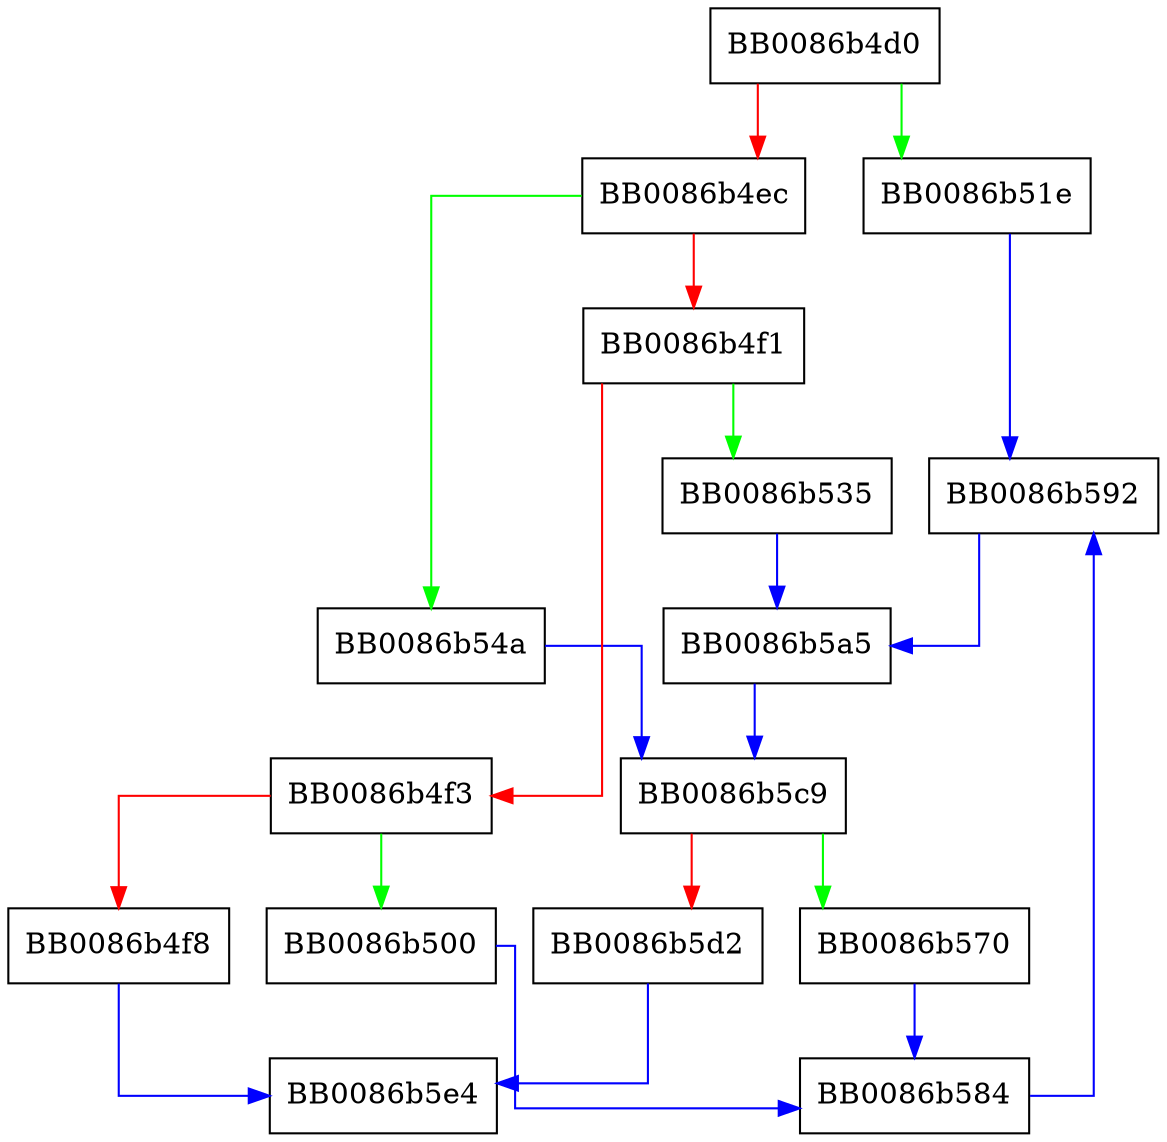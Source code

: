 digraph __mpn_mul_1 {
  node [shape="box"];
  graph [splines=ortho];
  BB0086b4d0 -> BB0086b51e [color="green"];
  BB0086b4d0 -> BB0086b4ec [color="red"];
  BB0086b4ec -> BB0086b54a [color="green"];
  BB0086b4ec -> BB0086b4f1 [color="red"];
  BB0086b4f1 -> BB0086b535 [color="green"];
  BB0086b4f1 -> BB0086b4f3 [color="red"];
  BB0086b4f3 -> BB0086b500 [color="green"];
  BB0086b4f3 -> BB0086b4f8 [color="red"];
  BB0086b4f8 -> BB0086b5e4 [color="blue"];
  BB0086b500 -> BB0086b584 [color="blue"];
  BB0086b51e -> BB0086b592 [color="blue"];
  BB0086b535 -> BB0086b5a5 [color="blue"];
  BB0086b54a -> BB0086b5c9 [color="blue"];
  BB0086b570 -> BB0086b584 [color="blue"];
  BB0086b584 -> BB0086b592 [color="blue"];
  BB0086b592 -> BB0086b5a5 [color="blue"];
  BB0086b5a5 -> BB0086b5c9 [color="blue"];
  BB0086b5c9 -> BB0086b570 [color="green"];
  BB0086b5c9 -> BB0086b5d2 [color="red"];
  BB0086b5d2 -> BB0086b5e4 [color="blue"];
}
